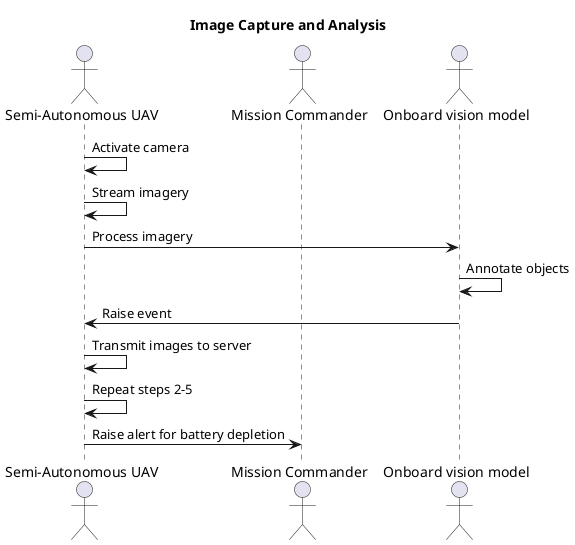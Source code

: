 @startuml
title "Image Capture and Analysis"

actor "Semi-Autonomous UAV" as UAV
actor "Mission Commander" as Commander
actor "Onboard vision model" as VisionModel

UAV -> UAV: Activate camera
UAV -> UAV: Stream imagery
UAV -> VisionModel: Process imagery
VisionModel -> VisionModel: Annotate objects
VisionModel -> UAV: Raise event
UAV -> UAV: Transmit images to server
UAV -> UAV: Repeat steps 2-5
UAV -> Commander: Raise alert for battery depletion

@enduml
